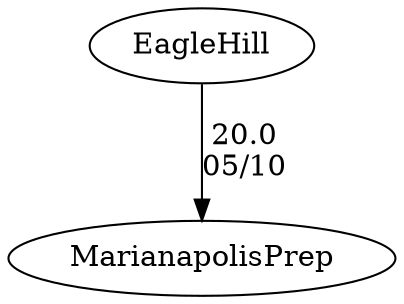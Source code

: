 digraph girls1foursEagleHill {MarianapolisPrep [URL="girls1foursMarianapolisPrep.html"];EagleHill [URL="girls1foursEagleHill.html"];EagleHill -> MarianapolisPrep[label="20.0
05/10", weight="80", tooltip="NEIRA Boys & Girls Fours,Eagle Hill School vs. Marianapolis Prep			
Distance: 1500m Conditions: Slight crosswind and light rain with low chop for both events.
None", URL="https://www.row2k.com/results/resultspage.cfm?UID=FAF63A782B04A529C6B8AB09C77881B3&cat=5", random="random"]}